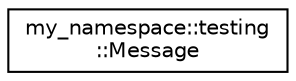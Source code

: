 digraph "Graphical Class Hierarchy"
{
  edge [fontname="Helvetica",fontsize="10",labelfontname="Helvetica",labelfontsize="10"];
  node [fontname="Helvetica",fontsize="10",shape=record];
  rankdir="LR";
  Node0 [label="my_namespace::testing\l::Message",height=0.2,width=0.4,color="black", fillcolor="white", style="filled",URL="$classmy__namespace_1_1testing_1_1Message.html"];
}

